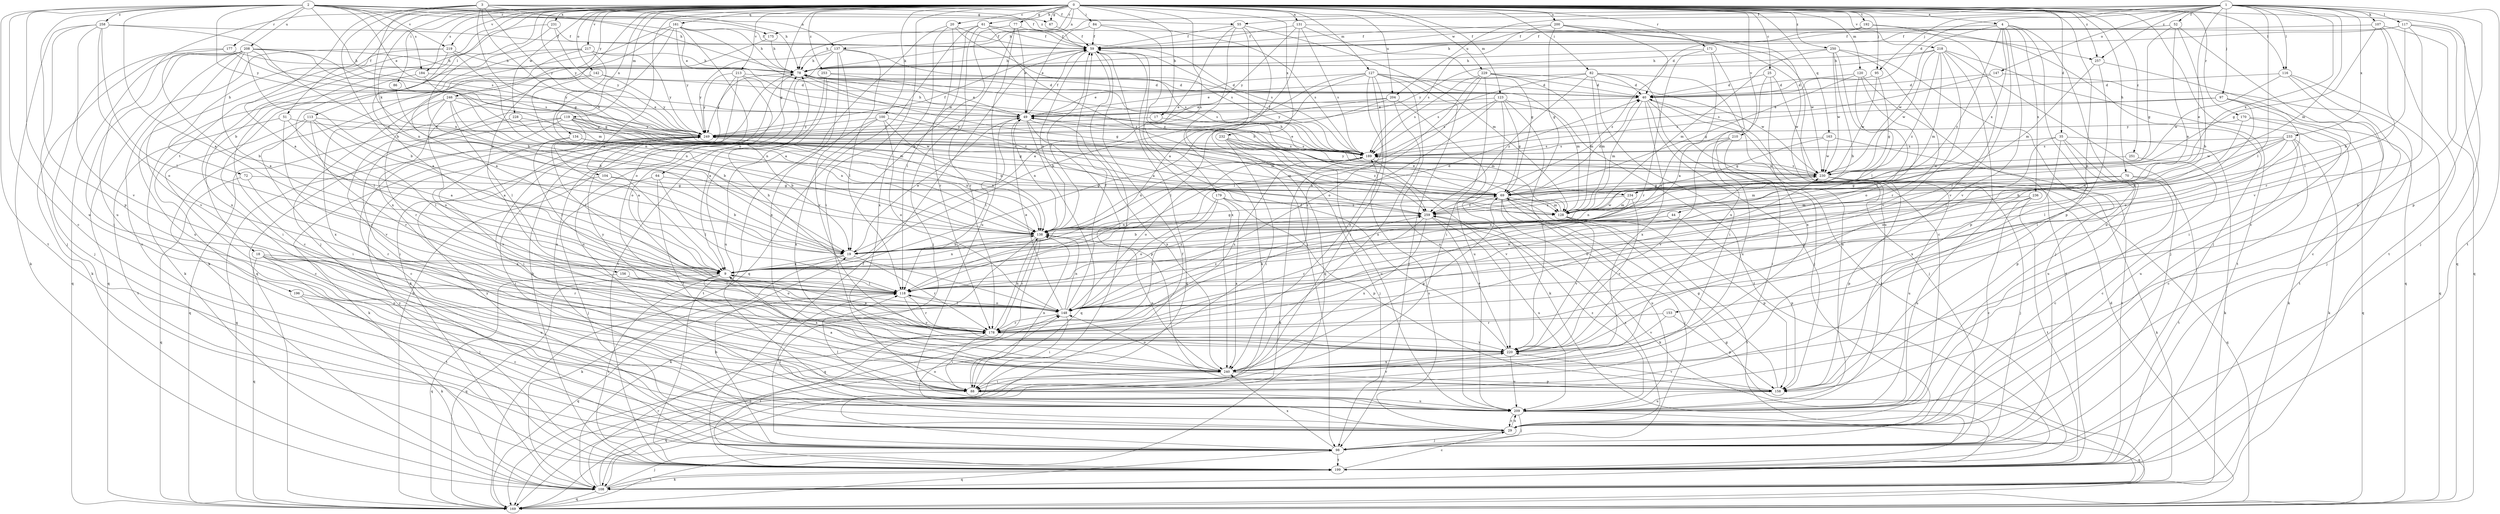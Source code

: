 strict digraph  {
0;
1;
2;
3;
4;
9;
17;
18;
19;
20;
25;
29;
35;
40;
44;
49;
51;
52;
55;
59;
61;
64;
67;
69;
70;
72;
77;
78;
82;
84;
86;
88;
95;
97;
98;
100;
104;
107;
108;
113;
116;
117;
118;
119;
120;
123;
127;
128;
131;
134;
137;
138;
142;
147;
148;
153;
156;
158;
161;
163;
169;
170;
171;
175;
177;
178;
179;
184;
189;
192;
196;
199;
200;
204;
208;
209;
210;
213;
217;
218;
219;
220;
228;
229;
230;
231;
232;
233;
234;
236;
240;
246;
249;
250;
251;
253;
257;
258;
259;
0 -> 4  [label=a];
0 -> 9  [label=a];
0 -> 17  [label=b];
0 -> 18  [label=b];
0 -> 20  [label=c];
0 -> 25  [label=c];
0 -> 29  [label=c];
0 -> 35  [label=d];
0 -> 51  [label=f];
0 -> 61  [label=g];
0 -> 64  [label=g];
0 -> 67  [label=g];
0 -> 70  [label=h];
0 -> 72  [label=h];
0 -> 77  [label=h];
0 -> 82  [label=i];
0 -> 84  [label=i];
0 -> 86  [label=i];
0 -> 88  [label=i];
0 -> 95  [label=j];
0 -> 100  [label=k];
0 -> 104  [label=k];
0 -> 113  [label=l];
0 -> 116  [label=l];
0 -> 119  [label=m];
0 -> 120  [label=m];
0 -> 123  [label=m];
0 -> 127  [label=m];
0 -> 131  [label=n];
0 -> 134  [label=n];
0 -> 137  [label=n];
0 -> 142  [label=o];
0 -> 153  [label=p];
0 -> 156  [label=p];
0 -> 161  [label=q];
0 -> 163  [label=q];
0 -> 169  [label=q];
0 -> 170  [label=r];
0 -> 171  [label=r];
0 -> 175  [label=r];
0 -> 179  [label=s];
0 -> 184  [label=s];
0 -> 192  [label=t];
0 -> 196  [label=t];
0 -> 200  [label=u];
0 -> 204  [label=u];
0 -> 210  [label=v];
0 -> 213  [label=v];
0 -> 217  [label=v];
0 -> 218  [label=v];
0 -> 219  [label=v];
0 -> 228  [label=w];
0 -> 229  [label=w];
0 -> 231  [label=x];
0 -> 232  [label=x];
0 -> 246  [label=y];
0 -> 249  [label=y];
0 -> 250  [label=z];
0 -> 251  [label=z];
0 -> 253  [label=z];
0 -> 257  [label=z];
1 -> 40  [label=d];
1 -> 44  [label=e];
1 -> 52  [label=f];
1 -> 55  [label=f];
1 -> 78  [label=h];
1 -> 95  [label=j];
1 -> 97  [label=j];
1 -> 107  [label=k];
1 -> 116  [label=l];
1 -> 117  [label=l];
1 -> 118  [label=l];
1 -> 128  [label=m];
1 -> 147  [label=o];
1 -> 158  [label=p];
1 -> 199  [label=t];
1 -> 204  [label=u];
1 -> 233  [label=x];
1 -> 234  [label=x];
1 -> 257  [label=z];
2 -> 9  [label=a];
2 -> 29  [label=c];
2 -> 49  [label=e];
2 -> 67  [label=g];
2 -> 78  [label=h];
2 -> 137  [label=n];
2 -> 158  [label=p];
2 -> 175  [label=r];
2 -> 177  [label=r];
2 -> 184  [label=s];
2 -> 189  [label=s];
2 -> 199  [label=t];
2 -> 208  [label=u];
2 -> 209  [label=u];
2 -> 219  [label=v];
2 -> 249  [label=y];
2 -> 257  [label=z];
2 -> 258  [label=z];
3 -> 9  [label=a];
3 -> 19  [label=b];
3 -> 49  [label=e];
3 -> 55  [label=f];
3 -> 59  [label=f];
3 -> 69  [label=g];
3 -> 78  [label=h];
3 -> 138  [label=n];
3 -> 209  [label=u];
3 -> 234  [label=x];
3 -> 249  [label=y];
4 -> 59  [label=f];
4 -> 158  [label=p];
4 -> 178  [label=r];
4 -> 209  [label=u];
4 -> 220  [label=v];
4 -> 230  [label=w];
4 -> 234  [label=x];
4 -> 236  [label=x];
4 -> 259  [label=z];
9 -> 118  [label=l];
9 -> 138  [label=n];
9 -> 169  [label=q];
9 -> 199  [label=t];
9 -> 240  [label=x];
9 -> 259  [label=z];
17 -> 128  [label=m];
17 -> 249  [label=y];
18 -> 9  [label=a];
18 -> 98  [label=j];
18 -> 169  [label=q];
18 -> 178  [label=r];
18 -> 199  [label=t];
18 -> 209  [label=u];
19 -> 9  [label=a];
19 -> 49  [label=e];
19 -> 108  [label=k];
19 -> 178  [label=r];
20 -> 9  [label=a];
20 -> 59  [label=f];
20 -> 178  [label=r];
20 -> 189  [label=s];
20 -> 240  [label=x];
25 -> 9  [label=a];
25 -> 40  [label=d];
25 -> 230  [label=w];
25 -> 240  [label=x];
29 -> 98  [label=j];
29 -> 118  [label=l];
29 -> 148  [label=o];
29 -> 189  [label=s];
29 -> 209  [label=u];
29 -> 259  [label=z];
35 -> 108  [label=k];
35 -> 148  [label=o];
35 -> 158  [label=p];
35 -> 189  [label=s];
35 -> 209  [label=u];
35 -> 240  [label=x];
40 -> 49  [label=e];
40 -> 98  [label=j];
40 -> 128  [label=m];
40 -> 158  [label=p];
40 -> 199  [label=t];
40 -> 240  [label=x];
44 -> 19  [label=b];
44 -> 138  [label=n];
44 -> 158  [label=p];
49 -> 59  [label=f];
49 -> 78  [label=h];
49 -> 118  [label=l];
49 -> 138  [label=n];
49 -> 158  [label=p];
49 -> 169  [label=q];
49 -> 240  [label=x];
49 -> 249  [label=y];
51 -> 9  [label=a];
51 -> 178  [label=r];
51 -> 199  [label=t];
51 -> 249  [label=y];
52 -> 19  [label=b];
52 -> 59  [label=f];
52 -> 69  [label=g];
52 -> 138  [label=n];
52 -> 178  [label=r];
55 -> 9  [label=a];
55 -> 59  [label=f];
55 -> 98  [label=j];
55 -> 108  [label=k];
55 -> 128  [label=m];
55 -> 169  [label=q];
59 -> 78  [label=h];
59 -> 88  [label=i];
59 -> 138  [label=n];
59 -> 169  [label=q];
59 -> 240  [label=x];
61 -> 59  [label=f];
61 -> 78  [label=h];
61 -> 118  [label=l];
61 -> 169  [label=q];
61 -> 178  [label=r];
61 -> 189  [label=s];
61 -> 259  [label=z];
64 -> 69  [label=g];
64 -> 88  [label=i];
64 -> 98  [label=j];
64 -> 118  [label=l];
67 -> 59  [label=f];
69 -> 40  [label=d];
69 -> 78  [label=h];
69 -> 98  [label=j];
69 -> 108  [label=k];
69 -> 128  [label=m];
69 -> 209  [label=u];
69 -> 259  [label=z];
70 -> 29  [label=c];
70 -> 69  [label=g];
70 -> 128  [label=m];
70 -> 199  [label=t];
72 -> 69  [label=g];
72 -> 169  [label=q];
72 -> 178  [label=r];
77 -> 19  [label=b];
77 -> 49  [label=e];
77 -> 59  [label=f];
77 -> 98  [label=j];
77 -> 209  [label=u];
78 -> 40  [label=d];
78 -> 69  [label=g];
78 -> 189  [label=s];
78 -> 209  [label=u];
78 -> 249  [label=y];
82 -> 40  [label=d];
82 -> 49  [label=e];
82 -> 88  [label=i];
82 -> 98  [label=j];
82 -> 128  [label=m];
82 -> 189  [label=s];
82 -> 209  [label=u];
82 -> 259  [label=z];
84 -> 49  [label=e];
84 -> 59  [label=f];
84 -> 189  [label=s];
84 -> 259  [label=z];
86 -> 19  [label=b];
88 -> 138  [label=n];
88 -> 209  [label=u];
88 -> 220  [label=v];
95 -> 40  [label=d];
95 -> 69  [label=g];
95 -> 230  [label=w];
97 -> 9  [label=a];
97 -> 49  [label=e];
97 -> 148  [label=o];
97 -> 189  [label=s];
97 -> 199  [label=t];
98 -> 19  [label=b];
98 -> 59  [label=f];
98 -> 169  [label=q];
98 -> 199  [label=t];
98 -> 240  [label=x];
98 -> 249  [label=y];
100 -> 128  [label=m];
100 -> 138  [label=n];
100 -> 148  [label=o];
100 -> 199  [label=t];
100 -> 240  [label=x];
100 -> 249  [label=y];
104 -> 19  [label=b];
104 -> 69  [label=g];
104 -> 88  [label=i];
107 -> 59  [label=f];
107 -> 69  [label=g];
107 -> 118  [label=l];
107 -> 169  [label=q];
107 -> 199  [label=t];
108 -> 69  [label=g];
108 -> 98  [label=j];
108 -> 148  [label=o];
108 -> 169  [label=q];
108 -> 178  [label=r];
108 -> 199  [label=t];
113 -> 9  [label=a];
113 -> 29  [label=c];
113 -> 88  [label=i];
113 -> 118  [label=l];
113 -> 178  [label=r];
113 -> 249  [label=y];
116 -> 29  [label=c];
116 -> 40  [label=d];
116 -> 88  [label=i];
116 -> 169  [label=q];
116 -> 230  [label=w];
117 -> 19  [label=b];
117 -> 59  [label=f];
117 -> 78  [label=h];
117 -> 98  [label=j];
117 -> 220  [label=v];
117 -> 240  [label=x];
118 -> 148  [label=o];
118 -> 169  [label=q];
118 -> 178  [label=r];
118 -> 220  [label=v];
119 -> 9  [label=a];
119 -> 19  [label=b];
119 -> 29  [label=c];
119 -> 69  [label=g];
119 -> 88  [label=i];
119 -> 118  [label=l];
119 -> 169  [label=q];
119 -> 230  [label=w];
119 -> 249  [label=y];
120 -> 40  [label=d];
120 -> 69  [label=g];
120 -> 118  [label=l];
120 -> 148  [label=o];
120 -> 199  [label=t];
123 -> 9  [label=a];
123 -> 49  [label=e];
123 -> 69  [label=g];
123 -> 108  [label=k];
123 -> 189  [label=s];
123 -> 199  [label=t];
123 -> 220  [label=v];
127 -> 9  [label=a];
127 -> 19  [label=b];
127 -> 40  [label=d];
127 -> 49  [label=e];
127 -> 88  [label=i];
127 -> 98  [label=j];
127 -> 128  [label=m];
127 -> 178  [label=r];
127 -> 209  [label=u];
127 -> 240  [label=x];
128 -> 49  [label=e];
128 -> 158  [label=p];
128 -> 199  [label=t];
128 -> 220  [label=v];
131 -> 9  [label=a];
131 -> 59  [label=f];
131 -> 69  [label=g];
131 -> 189  [label=s];
131 -> 230  [label=w];
131 -> 249  [label=y];
134 -> 118  [label=l];
134 -> 138  [label=n];
134 -> 189  [label=s];
134 -> 220  [label=v];
137 -> 78  [label=h];
137 -> 118  [label=l];
137 -> 189  [label=s];
137 -> 199  [label=t];
137 -> 220  [label=v];
137 -> 240  [label=x];
137 -> 249  [label=y];
138 -> 19  [label=b];
138 -> 40  [label=d];
138 -> 59  [label=f];
138 -> 69  [label=g];
138 -> 108  [label=k];
138 -> 169  [label=q];
138 -> 178  [label=r];
138 -> 230  [label=w];
142 -> 40  [label=d];
142 -> 88  [label=i];
142 -> 138  [label=n];
142 -> 249  [label=y];
147 -> 40  [label=d];
147 -> 98  [label=j];
147 -> 189  [label=s];
148 -> 49  [label=e];
148 -> 59  [label=f];
148 -> 78  [label=h];
148 -> 88  [label=i];
148 -> 118  [label=l];
148 -> 138  [label=n];
148 -> 178  [label=r];
148 -> 230  [label=w];
148 -> 259  [label=z];
153 -> 158  [label=p];
153 -> 178  [label=r];
153 -> 220  [label=v];
156 -> 118  [label=l];
156 -> 148  [label=o];
156 -> 169  [label=q];
158 -> 9  [label=a];
158 -> 69  [label=g];
158 -> 209  [label=u];
158 -> 220  [label=v];
161 -> 59  [label=f];
161 -> 78  [label=h];
161 -> 98  [label=j];
161 -> 108  [label=k];
161 -> 148  [label=o];
161 -> 169  [label=q];
161 -> 230  [label=w];
161 -> 249  [label=y];
163 -> 69  [label=g];
163 -> 189  [label=s];
163 -> 199  [label=t];
163 -> 230  [label=w];
169 -> 40  [label=d];
169 -> 78  [label=h];
170 -> 108  [label=k];
170 -> 118  [label=l];
170 -> 169  [label=q];
170 -> 249  [label=y];
171 -> 78  [label=h];
171 -> 148  [label=o];
171 -> 178  [label=r];
171 -> 240  [label=x];
175 -> 78  [label=h];
175 -> 240  [label=x];
177 -> 19  [label=b];
177 -> 78  [label=h];
177 -> 98  [label=j];
177 -> 249  [label=y];
178 -> 9  [label=a];
178 -> 88  [label=i];
178 -> 138  [label=n];
178 -> 189  [label=s];
178 -> 199  [label=t];
178 -> 220  [label=v];
178 -> 249  [label=y];
179 -> 148  [label=o];
179 -> 158  [label=p];
179 -> 178  [label=r];
179 -> 240  [label=x];
179 -> 259  [label=z];
184 -> 40  [label=d];
184 -> 118  [label=l];
184 -> 138  [label=n];
189 -> 49  [label=e];
189 -> 59  [label=f];
189 -> 108  [label=k];
189 -> 138  [label=n];
189 -> 148  [label=o];
189 -> 220  [label=v];
189 -> 230  [label=w];
192 -> 40  [label=d];
192 -> 59  [label=f];
192 -> 98  [label=j];
192 -> 220  [label=v];
196 -> 29  [label=c];
196 -> 108  [label=k];
196 -> 148  [label=o];
199 -> 29  [label=c];
199 -> 59  [label=f];
199 -> 78  [label=h];
199 -> 108  [label=k];
199 -> 249  [label=y];
200 -> 29  [label=c];
200 -> 59  [label=f];
200 -> 69  [label=g];
200 -> 189  [label=s];
200 -> 209  [label=u];
200 -> 259  [label=z];
204 -> 49  [label=e];
204 -> 118  [label=l];
204 -> 209  [label=u];
204 -> 240  [label=x];
204 -> 249  [label=y];
208 -> 9  [label=a];
208 -> 19  [label=b];
208 -> 29  [label=c];
208 -> 69  [label=g];
208 -> 78  [label=h];
208 -> 88  [label=i];
208 -> 108  [label=k];
208 -> 128  [label=m];
208 -> 169  [label=q];
208 -> 189  [label=s];
208 -> 220  [label=v];
209 -> 29  [label=c];
209 -> 98  [label=j];
209 -> 118  [label=l];
209 -> 169  [label=q];
209 -> 259  [label=z];
210 -> 88  [label=i];
210 -> 189  [label=s];
210 -> 220  [label=v];
210 -> 240  [label=x];
213 -> 40  [label=d];
213 -> 108  [label=k];
213 -> 148  [label=o];
213 -> 209  [label=u];
213 -> 249  [label=y];
213 -> 259  [label=z];
217 -> 9  [label=a];
217 -> 29  [label=c];
217 -> 78  [label=h];
217 -> 108  [label=k];
217 -> 138  [label=n];
217 -> 249  [label=y];
218 -> 78  [label=h];
218 -> 98  [label=j];
218 -> 128  [label=m];
218 -> 158  [label=p];
218 -> 199  [label=t];
218 -> 220  [label=v];
218 -> 230  [label=w];
218 -> 249  [label=y];
218 -> 259  [label=z];
219 -> 9  [label=a];
219 -> 78  [label=h];
219 -> 138  [label=n];
219 -> 169  [label=q];
219 -> 209  [label=u];
220 -> 59  [label=f];
220 -> 209  [label=u];
220 -> 240  [label=x];
228 -> 138  [label=n];
228 -> 220  [label=v];
228 -> 249  [label=y];
229 -> 40  [label=d];
229 -> 88  [label=i];
229 -> 118  [label=l];
229 -> 128  [label=m];
229 -> 148  [label=o];
229 -> 189  [label=s];
229 -> 230  [label=w];
230 -> 69  [label=g];
230 -> 78  [label=h];
230 -> 98  [label=j];
230 -> 108  [label=k];
230 -> 158  [label=p];
230 -> 169  [label=q];
230 -> 189  [label=s];
230 -> 209  [label=u];
230 -> 249  [label=y];
231 -> 19  [label=b];
231 -> 59  [label=f];
231 -> 240  [label=x];
231 -> 249  [label=y];
232 -> 88  [label=i];
232 -> 98  [label=j];
232 -> 189  [label=s];
232 -> 209  [label=u];
232 -> 259  [label=z];
233 -> 19  [label=b];
233 -> 29  [label=c];
233 -> 108  [label=k];
233 -> 118  [label=l];
233 -> 138  [label=n];
233 -> 189  [label=s];
233 -> 209  [label=u];
233 -> 230  [label=w];
234 -> 128  [label=m];
234 -> 138  [label=n];
234 -> 220  [label=v];
234 -> 259  [label=z];
236 -> 29  [label=c];
236 -> 128  [label=m];
236 -> 148  [label=o];
236 -> 199  [label=t];
236 -> 209  [label=u];
240 -> 69  [label=g];
240 -> 88  [label=i];
240 -> 138  [label=n];
240 -> 148  [label=o];
240 -> 158  [label=p];
240 -> 169  [label=q];
246 -> 19  [label=b];
246 -> 49  [label=e];
246 -> 118  [label=l];
246 -> 128  [label=m];
246 -> 148  [label=o];
246 -> 178  [label=r];
246 -> 240  [label=x];
249 -> 59  [label=f];
249 -> 88  [label=i];
249 -> 108  [label=k];
249 -> 128  [label=m];
249 -> 138  [label=n];
249 -> 169  [label=q];
249 -> 189  [label=s];
250 -> 19  [label=b];
250 -> 78  [label=h];
250 -> 98  [label=j];
250 -> 118  [label=l];
250 -> 128  [label=m];
250 -> 178  [label=r];
250 -> 230  [label=w];
251 -> 29  [label=c];
251 -> 230  [label=w];
253 -> 9  [label=a];
253 -> 40  [label=d];
253 -> 49  [label=e];
253 -> 209  [label=u];
257 -> 88  [label=i];
257 -> 128  [label=m];
257 -> 169  [label=q];
258 -> 59  [label=f];
258 -> 98  [label=j];
258 -> 108  [label=k];
258 -> 118  [label=l];
258 -> 138  [label=n];
258 -> 148  [label=o];
258 -> 220  [label=v];
259 -> 138  [label=n];
259 -> 178  [label=r];
259 -> 209  [label=u];
259 -> 220  [label=v];
259 -> 240  [label=x];
}
